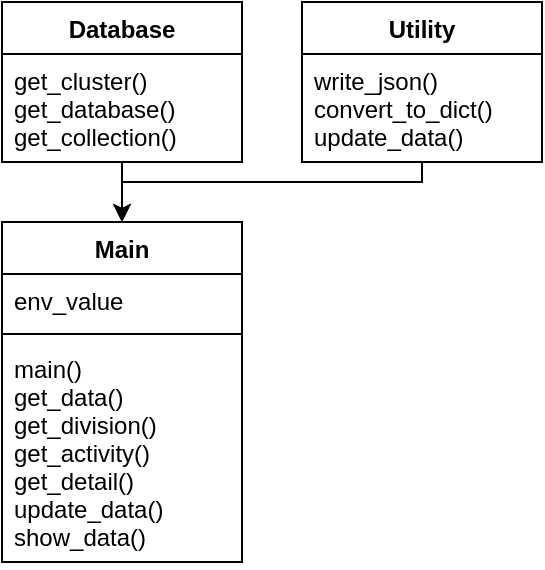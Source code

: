 <mxfile version="17.4.6" type="device"><diagram id="C5RBs43oDa-KdzZeNtuy" name="Page-1"><mxGraphModel dx="1278" dy="579" grid="1" gridSize="10" guides="1" tooltips="1" connect="1" arrows="1" fold="1" page="1" pageScale="1" pageWidth="827" pageHeight="1169" math="0" shadow="0"><root><mxCell id="WIyWlLk6GJQsqaUBKTNV-0"/><mxCell id="WIyWlLk6GJQsqaUBKTNV-1" parent="WIyWlLk6GJQsqaUBKTNV-0"/><mxCell id="EFWkqa2RWy8F5RKzTzuc-24" style="edgeStyle=orthogonalEdgeStyle;rounded=0;orthogonalLoop=1;jettySize=auto;html=1;entryX=0.5;entryY=0;entryDx=0;entryDy=0;" edge="1" parent="WIyWlLk6GJQsqaUBKTNV-1" source="EFWkqa2RWy8F5RKzTzuc-0" target="EFWkqa2RWy8F5RKzTzuc-20"><mxGeometry relative="1" as="geometry"/></mxCell><mxCell id="EFWkqa2RWy8F5RKzTzuc-0" value="Database" style="swimlane;fontStyle=1;align=center;verticalAlign=top;childLayout=stackLayout;horizontal=1;startSize=26;horizontalStack=0;resizeParent=1;resizeParentMax=0;resizeLast=0;collapsible=1;marginBottom=0;" vertex="1" parent="WIyWlLk6GJQsqaUBKTNV-1"><mxGeometry x="30" y="30" width="120" height="80" as="geometry"><mxRectangle x="30" y="30" width="90" height="26" as="alternateBounds"/></mxGeometry></mxCell><mxCell id="EFWkqa2RWy8F5RKzTzuc-3" value="get_cluster()&#10;get_database()&#10;get_collection()&#10;" style="text;strokeColor=none;fillColor=none;align=left;verticalAlign=top;spacingLeft=4;spacingRight=4;overflow=hidden;rotatable=0;points=[[0,0.5],[1,0.5]];portConstraint=eastwest;" vertex="1" parent="EFWkqa2RWy8F5RKzTzuc-0"><mxGeometry y="26" width="120" height="54" as="geometry"/></mxCell><mxCell id="EFWkqa2RWy8F5RKzTzuc-25" style="edgeStyle=orthogonalEdgeStyle;rounded=0;orthogonalLoop=1;jettySize=auto;html=1;entryX=0.5;entryY=0;entryDx=0;entryDy=0;" edge="1" parent="WIyWlLk6GJQsqaUBKTNV-1" source="EFWkqa2RWy8F5RKzTzuc-16" target="EFWkqa2RWy8F5RKzTzuc-20"><mxGeometry relative="1" as="geometry"><Array as="points"><mxPoint x="240" y="120"/><mxPoint x="90" y="120"/></Array></mxGeometry></mxCell><mxCell id="EFWkqa2RWy8F5RKzTzuc-16" value="Utility" style="swimlane;fontStyle=1;align=center;verticalAlign=top;childLayout=stackLayout;horizontal=1;startSize=26;horizontalStack=0;resizeParent=1;resizeParentMax=0;resizeLast=0;collapsible=1;marginBottom=0;" vertex="1" parent="WIyWlLk6GJQsqaUBKTNV-1"><mxGeometry x="180" y="30" width="120" height="80" as="geometry"><mxRectangle x="30" y="30" width="90" height="26" as="alternateBounds"/></mxGeometry></mxCell><mxCell id="EFWkqa2RWy8F5RKzTzuc-17" value="write_json()&#10;convert_to_dict()&#10;update_data()" style="text;strokeColor=none;fillColor=none;align=left;verticalAlign=top;spacingLeft=4;spacingRight=4;overflow=hidden;rotatable=0;points=[[0,0.5],[1,0.5]];portConstraint=eastwest;" vertex="1" parent="EFWkqa2RWy8F5RKzTzuc-16"><mxGeometry y="26" width="120" height="54" as="geometry"/></mxCell><mxCell id="EFWkqa2RWy8F5RKzTzuc-20" value="Main" style="swimlane;fontStyle=1;align=center;verticalAlign=top;childLayout=stackLayout;horizontal=1;startSize=26;horizontalStack=0;resizeParent=1;resizeParentMax=0;resizeLast=0;collapsible=1;marginBottom=0;strokeColor=#000000;" vertex="1" parent="WIyWlLk6GJQsqaUBKTNV-1"><mxGeometry x="30" y="140" width="120" height="170" as="geometry"/></mxCell><mxCell id="EFWkqa2RWy8F5RKzTzuc-21" value="env_value" style="text;strokeColor=none;fillColor=none;align=left;verticalAlign=top;spacingLeft=4;spacingRight=4;overflow=hidden;rotatable=0;points=[[0,0.5],[1,0.5]];portConstraint=eastwest;" vertex="1" parent="EFWkqa2RWy8F5RKzTzuc-20"><mxGeometry y="26" width="120" height="26" as="geometry"/></mxCell><mxCell id="EFWkqa2RWy8F5RKzTzuc-22" value="" style="line;strokeWidth=1;fillColor=none;align=left;verticalAlign=middle;spacingTop=-1;spacingLeft=3;spacingRight=3;rotatable=0;labelPosition=right;points=[];portConstraint=eastwest;" vertex="1" parent="EFWkqa2RWy8F5RKzTzuc-20"><mxGeometry y="52" width="120" height="8" as="geometry"/></mxCell><mxCell id="EFWkqa2RWy8F5RKzTzuc-23" value="main()&#10;get_data()&#10;get_division()&#10;get_activity()&#10;get_detail()&#10;update_data()&#10;show_data()" style="text;strokeColor=none;fillColor=none;align=left;verticalAlign=top;spacingLeft=4;spacingRight=4;overflow=hidden;rotatable=0;points=[[0,0.5],[1,0.5]];portConstraint=eastwest;" vertex="1" parent="EFWkqa2RWy8F5RKzTzuc-20"><mxGeometry y="60" width="120" height="110" as="geometry"/></mxCell></root></mxGraphModel></diagram></mxfile>